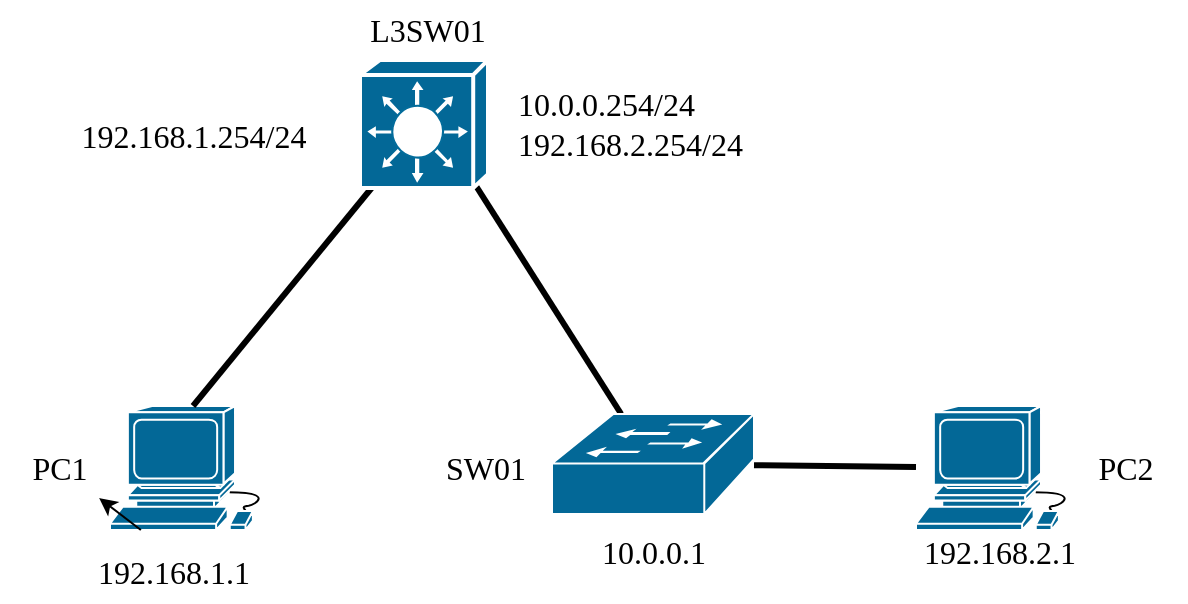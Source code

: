 <mxfile>
    <diagram id="kL6poOU9TxurAzGaf8kL" name="ページ1">
        <mxGraphModel dx="415" dy="476" grid="0" gridSize="10" guides="1" tooltips="1" connect="1" arrows="1" fold="1" page="1" pageScale="1" pageWidth="827" pageHeight="1169" background="#ffffff" math="0" shadow="0">
            <root>
                <mxCell id="0"/>
                <mxCell id="1" parent="0"/>
                <mxCell id="2" value="" style="shape=mxgraph.cisco.computers_and_peripherals.workstation;sketch=0;html=1;pointerEvents=1;dashed=0;fillColor=#036897;strokeColor=#FFFFFF;strokeWidth=1;verticalLabelPosition=bottom;verticalAlign=top;align=center;outlineConnect=0;" parent="1" vertex="1">
                    <mxGeometry x="160" y="410" width="83" height="62" as="geometry"/>
                </mxCell>
                <mxCell id="5" style="edgeStyle=none;html=1;entryX=0.5;entryY=0;entryDx=0;entryDy=0;entryPerimeter=0;strokeWidth=3;endArrow=none;endFill=0;strokeColor=#000000;startArrow=none;" parent="1" source="22" target="2" edge="1">
                    <mxGeometry relative="1" as="geometry">
                        <mxPoint x="297.301" y="293" as="sourcePoint"/>
                    </mxGeometry>
                </mxCell>
                <mxCell id="7" style="edgeStyle=none;html=1;strokeWidth=3;endArrow=none;endFill=0;strokeColor=#000000;" parent="1" target="21" edge="1">
                    <mxGeometry relative="1" as="geometry">
                        <mxPoint x="338.575" y="293" as="sourcePoint"/>
                        <mxPoint x="425" y="410" as="targetPoint"/>
                    </mxGeometry>
                </mxCell>
                <mxCell id="23" value="" style="edgeStyle=none;html=1;" edge="1" parent="1" target="18">
                    <mxGeometry relative="1" as="geometry">
                        <mxPoint x="175.435" y="472" as="sourcePoint"/>
                    </mxGeometry>
                </mxCell>
                <mxCell id="12" value="10.0.0.1" style="text;html=1;strokeColor=none;fillColor=none;align=center;verticalAlign=middle;whiteSpace=wrap;rounded=0;strokeWidth=1;fontColor=#000000;fontFamily=Verdana;fontSize=16;" parent="1" vertex="1">
                    <mxGeometry x="401.5" y="468" width="60" height="30" as="geometry"/>
                </mxCell>
                <mxCell id="18" value="PC1" style="text;html=1;strokeColor=none;fillColor=none;align=center;verticalAlign=middle;whiteSpace=wrap;rounded=0;strokeWidth=1;fontColor=#000000;fontFamily=Verdana;fontSize=16;" parent="1" vertex="1">
                    <mxGeometry x="105" y="426" width="60" height="30" as="geometry"/>
                </mxCell>
                <mxCell id="19" value="SW01" style="text;html=1;strokeColor=none;fillColor=none;align=center;verticalAlign=middle;whiteSpace=wrap;rounded=0;strokeWidth=1;fontColor=#000000;fontFamily=Verdana;fontSize=16;" parent="1" vertex="1">
                    <mxGeometry x="318" y="426" width="60" height="30" as="geometry"/>
                </mxCell>
                <mxCell id="20" value="L3SW01" style="text;html=1;strokeColor=none;fillColor=none;align=center;verticalAlign=middle;whiteSpace=wrap;rounded=0;strokeWidth=1;fontColor=#000000;fontFamily=Verdana;fontSize=16;" parent="1" vertex="1">
                    <mxGeometry x="289" y="207" width="60" height="30" as="geometry"/>
                </mxCell>
                <mxCell id="21" value="" style="shape=mxgraph.cisco.switches.workgroup_switch;sketch=0;html=1;pointerEvents=1;dashed=0;fillColor=#036897;strokeColor=#ffffff;strokeWidth=1;verticalLabelPosition=bottom;verticalAlign=top;align=center;outlineConnect=0;" vertex="1" parent="1">
                    <mxGeometry x="381" y="414" width="101" height="50" as="geometry"/>
                </mxCell>
                <mxCell id="22" value="" style="shape=mxgraph.cisco.switches.layer_3_switch;sketch=0;html=1;pointerEvents=1;dashed=0;fillColor=#036897;strokeColor=#ffffff;strokeWidth=2;verticalLabelPosition=bottom;verticalAlign=top;align=center;outlineConnect=0;" vertex="1" parent="1">
                    <mxGeometry x="285" y="237" width="64" height="64" as="geometry"/>
                </mxCell>
                <mxCell id="25" value="10.0.0.254/24&lt;br&gt;192.168.2.254/24" style="text;html=1;strokeColor=none;fillColor=none;align=left;verticalAlign=middle;whiteSpace=wrap;rounded=0;strokeWidth=1;fontColor=#000000;fontFamily=Verdana;fontSize=16;" vertex="1" parent="1">
                    <mxGeometry x="362" y="254" width="60" height="30" as="geometry"/>
                </mxCell>
                <mxCell id="26" value="192.168.1.1" style="text;html=1;strokeColor=none;fillColor=none;align=center;verticalAlign=middle;whiteSpace=wrap;rounded=0;strokeWidth=1;fontColor=#000000;fontFamily=Verdana;fontSize=16;" vertex="1" parent="1">
                    <mxGeometry x="162" y="478" width="60" height="30" as="geometry"/>
                </mxCell>
                <mxCell id="27" value="192.168.1.254/24" style="text;html=1;strokeColor=none;fillColor=none;align=center;verticalAlign=middle;whiteSpace=wrap;rounded=0;strokeWidth=1;fontColor=#000000;fontFamily=Verdana;fontSize=16;" vertex="1" parent="1">
                    <mxGeometry x="171.5" y="260" width="60" height="30" as="geometry"/>
                </mxCell>
                <mxCell id="28" value="" style="shape=mxgraph.cisco.computers_and_peripherals.workstation;sketch=0;html=1;pointerEvents=1;dashed=0;fillColor=#036897;strokeColor=#FFFFFF;strokeWidth=1;verticalLabelPosition=bottom;verticalAlign=top;align=center;outlineConnect=0;" vertex="1" parent="1">
                    <mxGeometry x="563" y="410" width="83" height="62" as="geometry"/>
                </mxCell>
                <mxCell id="30" style="edgeStyle=none;html=1;strokeWidth=3;endArrow=none;endFill=0;strokeColor=#000000;" edge="1" parent="1" source="21" target="28">
                    <mxGeometry relative="1" as="geometry">
                        <mxPoint x="394" y="335" as="sourcePoint"/>
                        <mxPoint x="425.588" y="424" as="targetPoint"/>
                    </mxGeometry>
                </mxCell>
                <mxCell id="31" value="PC2" style="text;html=1;strokeColor=none;fillColor=none;align=center;verticalAlign=middle;whiteSpace=wrap;rounded=0;strokeWidth=1;fontColor=#000000;fontFamily=Verdana;fontSize=16;" vertex="1" parent="1">
                    <mxGeometry x="638" y="426" width="60" height="30" as="geometry"/>
                </mxCell>
                <mxCell id="32" value="192.168.2.1" style="text;html=1;strokeColor=none;fillColor=none;align=center;verticalAlign=middle;whiteSpace=wrap;rounded=0;strokeWidth=1;fontColor=#000000;fontFamily=Verdana;fontSize=16;" vertex="1" parent="1">
                    <mxGeometry x="574.5" y="468" width="60" height="30" as="geometry"/>
                </mxCell>
            </root>
        </mxGraphModel>
    </diagram>
</mxfile>